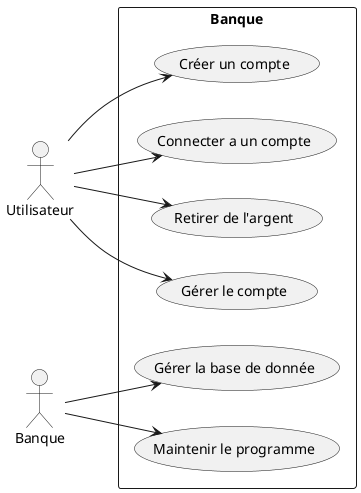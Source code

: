 @startuml banque

left to right direction

"Utilisateur" as User

"Banque" as Bank

rectangle Banque{
    usecase "Créer un compte" as U1
    usecase "Connecter a un compte" as U2
    usecase "Retirer de l'argent" as U3
    usecase "Gérer le compte" as U4
    usecase "Gérer la base de donnée" as U5
    usecase "Maintenir le programme" as U6
}

User --> U1
User --> U2
User --> U3
User --> U4

Bank --> U5
Bank --> U6

@enduml